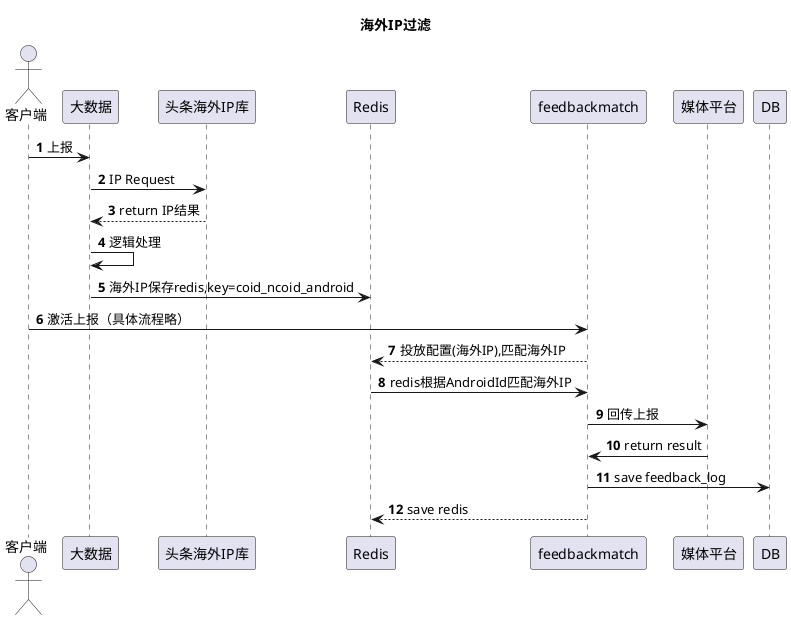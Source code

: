 @startuml
'https://plantuml.com/sequence-diagram

title 海外IP过滤
autonumber
actor       客户端    as client


client -> 大数据: 上报
大数据 -> 头条海外IP库: IP Request
头条海外IP库 -->大数据: return IP结果
大数据  ->大数据 :逻辑处理
大数据 -> Redis: 海外IP保存redis,key=coid_ncoid_android

client -> feedbackmatch: 激活上报（具体流程略）
feedbackmatch --> Redis: 投放配置(海外IP),匹配海外IP
Redis-> feedbackmatch: redis根据AndroidId匹配海外IP
feedbackmatch -> 媒体平台: 回传上报
媒体平台-> feedbackmatch: return result
feedbackmatch ->DB : save feedback_log
feedbackmatch --> Redis: save redis
@enduml